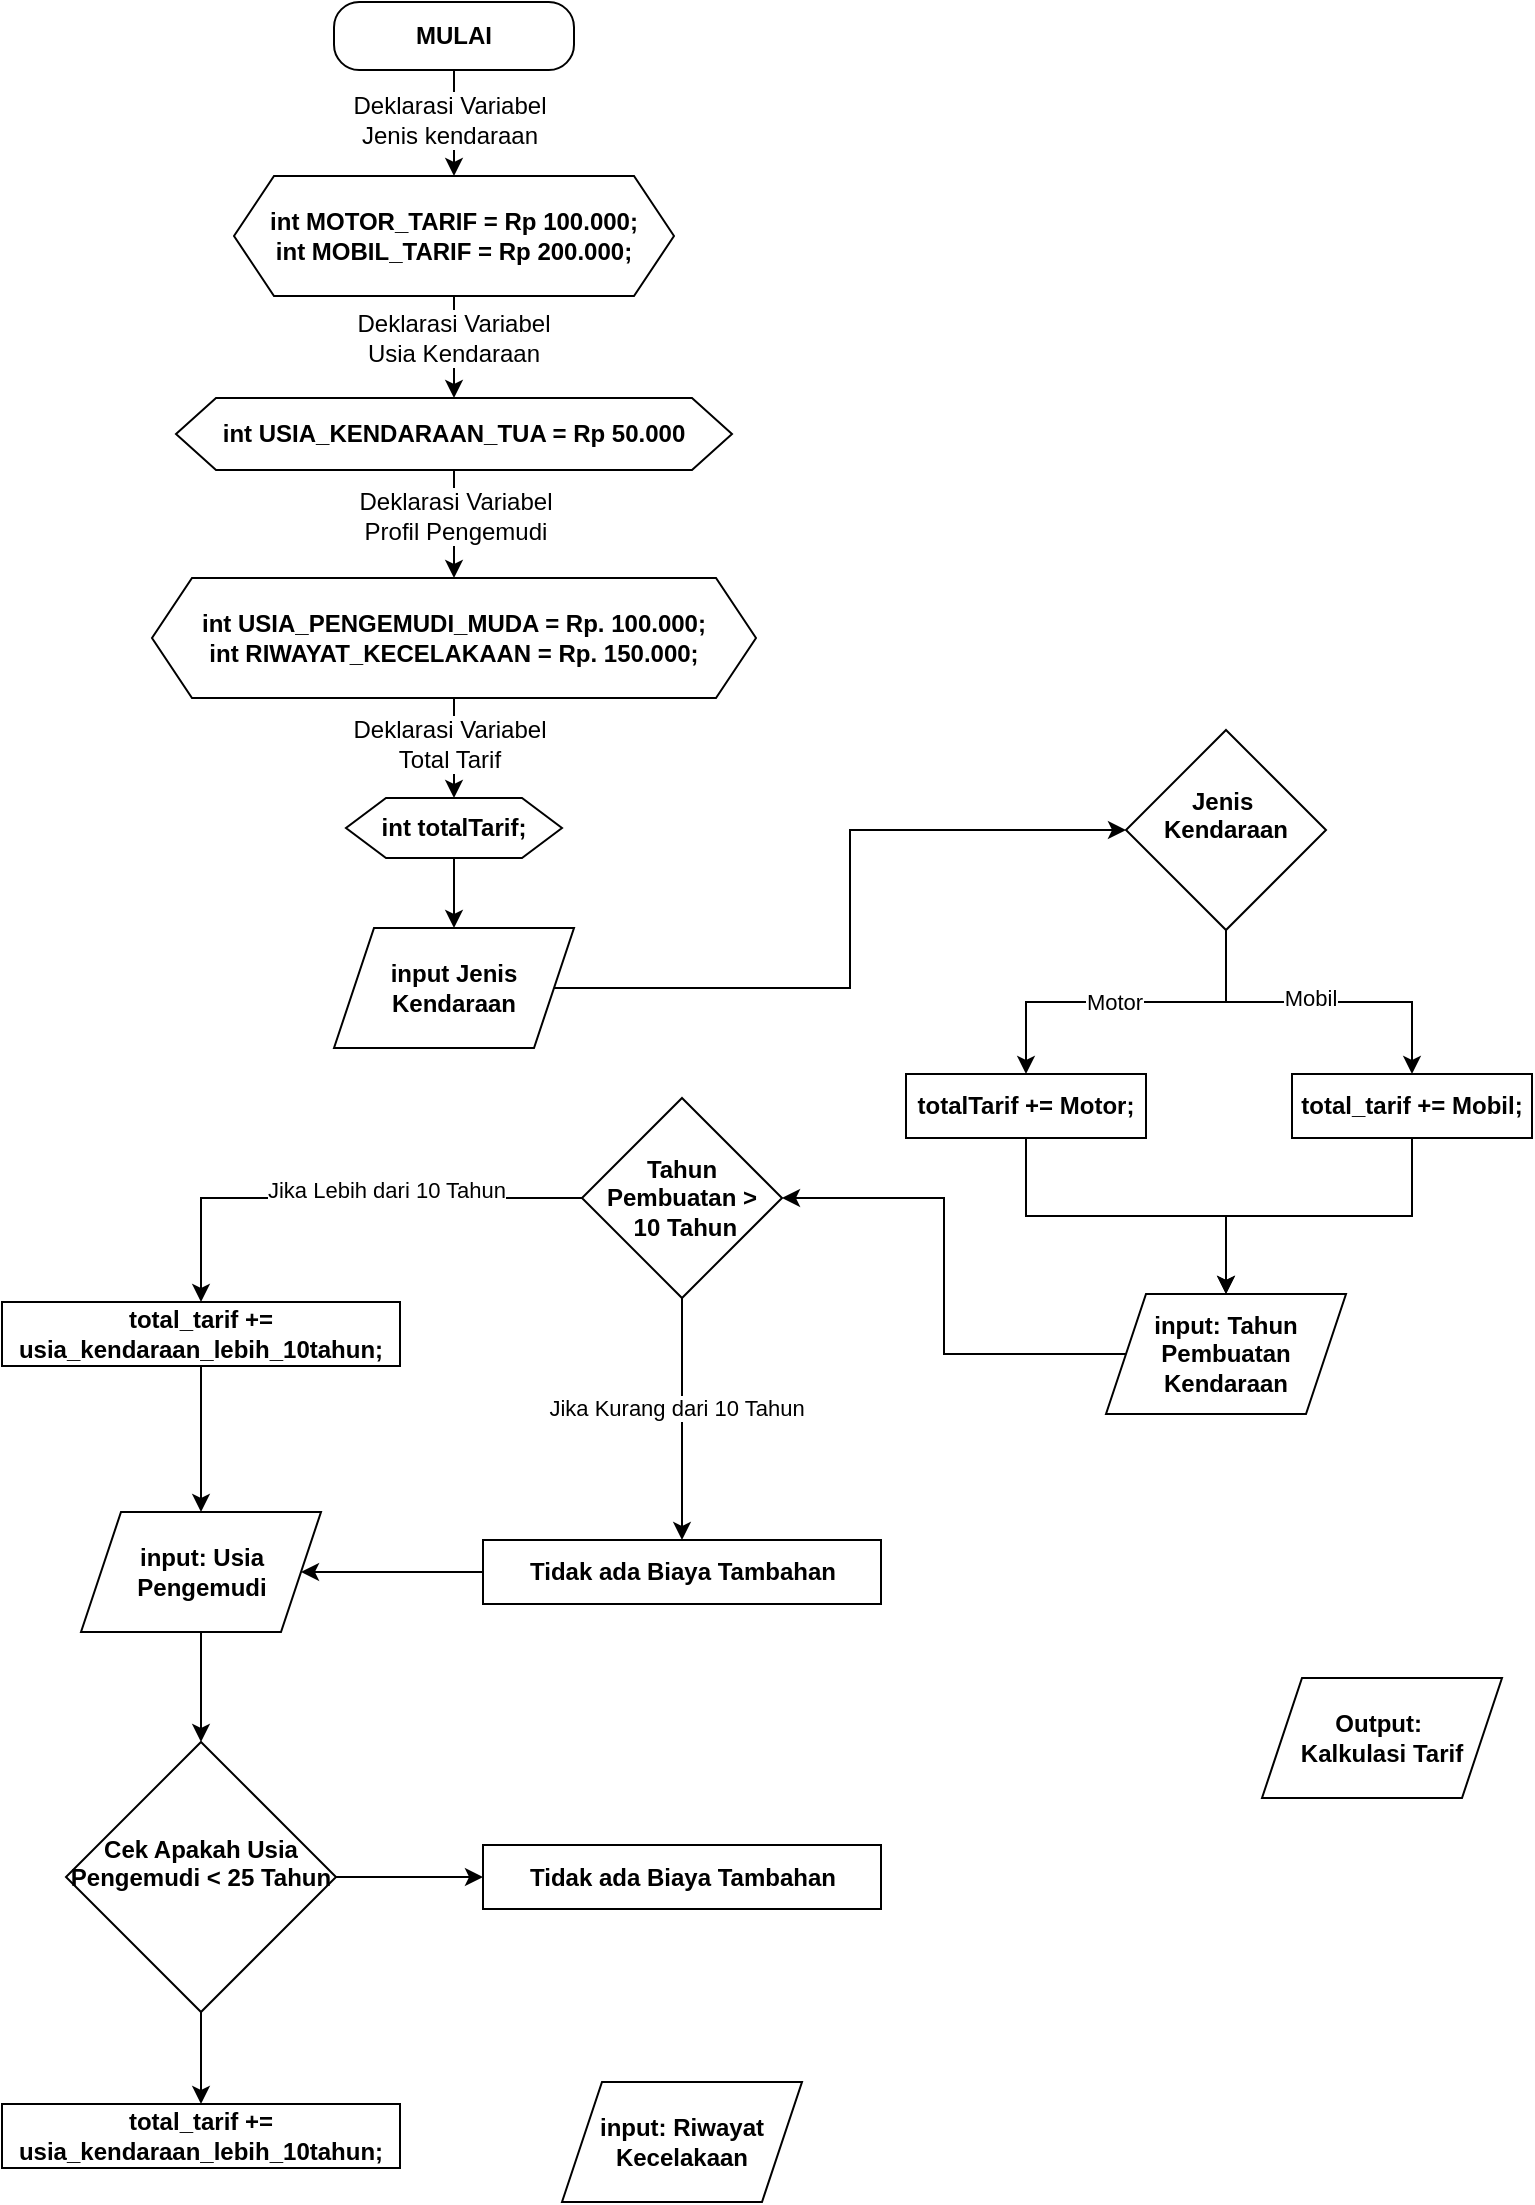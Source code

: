 <mxfile version="25.0.3">
  <diagram id="C5RBs43oDa-KdzZeNtuy" name="Page-1">
    <mxGraphModel grid="0" page="1" gridSize="10" guides="1" tooltips="1" connect="1" arrows="1" fold="1" pageScale="1" pageWidth="827" pageHeight="1169" background="#ffffff" math="0" shadow="0">
      <root>
        <mxCell id="WIyWlLk6GJQsqaUBKTNV-0" />
        <mxCell id="WIyWlLk6GJQsqaUBKTNV-1" parent="WIyWlLk6GJQsqaUBKTNV-0" />
        <mxCell id="32K8P8o3c46-vZ3ChS1r-31" value="" style="edgeStyle=orthogonalEdgeStyle;rounded=0;orthogonalLoop=1;jettySize=auto;html=1;" edge="1" parent="WIyWlLk6GJQsqaUBKTNV-1" source="32K8P8o3c46-vZ3ChS1r-0" target="32K8P8o3c46-vZ3ChS1r-20">
          <mxGeometry relative="1" as="geometry" />
        </mxCell>
        <mxCell id="32K8P8o3c46-vZ3ChS1r-0" value="input Jenis Kendaraan" style="shape=parallelogram;perimeter=parallelogramPerimeter;whiteSpace=wrap;html=1;fixedSize=1;fontStyle=1" vertex="1" parent="WIyWlLk6GJQsqaUBKTNV-1">
          <mxGeometry x="205" y="519" width="120" height="60" as="geometry" />
        </mxCell>
        <mxCell id="32K8P8o3c46-vZ3ChS1r-11" value="" style="edgeStyle=orthogonalEdgeStyle;rounded=0;orthogonalLoop=1;jettySize=auto;html=1;" edge="1" parent="WIyWlLk6GJQsqaUBKTNV-1" source="32K8P8o3c46-vZ3ChS1r-2" target="32K8P8o3c46-vZ3ChS1r-6">
          <mxGeometry relative="1" as="geometry" />
        </mxCell>
        <mxCell id="32K8P8o3c46-vZ3ChS1r-2" value="&lt;b&gt;MULAI&lt;/b&gt;" style="rounded=1;whiteSpace=wrap;html=1;arcSize=37;" vertex="1" parent="WIyWlLk6GJQsqaUBKTNV-1">
          <mxGeometry x="205" y="56" width="120" height="34" as="geometry" />
        </mxCell>
        <mxCell id="32K8P8o3c46-vZ3ChS1r-24" value="" style="edgeStyle=orthogonalEdgeStyle;rounded=0;orthogonalLoop=1;jettySize=auto;html=1;" edge="1" parent="WIyWlLk6GJQsqaUBKTNV-1" source="32K8P8o3c46-vZ3ChS1r-6" target="32K8P8o3c46-vZ3ChS1r-23">
          <mxGeometry relative="1" as="geometry" />
        </mxCell>
        <mxCell id="32K8P8o3c46-vZ3ChS1r-6" value="int MOTOR_TARIF = Rp 100.000;&lt;div&gt;int MOBIL_TARIF = Rp 200.000;&lt;/div&gt;" style="shape=hexagon;perimeter=hexagonPerimeter2;whiteSpace=wrap;html=1;fixedSize=1;fontStyle=1" vertex="1" parent="WIyWlLk6GJQsqaUBKTNV-1">
          <mxGeometry x="155" y="143" width="220" height="60" as="geometry" />
        </mxCell>
        <mxCell id="32K8P8o3c46-vZ3ChS1r-10" value="Deklarasi Variabel Jenis kendaraan" style="text;html=1;align=center;verticalAlign=middle;whiteSpace=wrap;rounded=0;labelBackgroundColor=default;" vertex="1" parent="WIyWlLk6GJQsqaUBKTNV-1">
          <mxGeometry x="201" y="100" width="124" height="30" as="geometry" />
        </mxCell>
        <mxCell id="32K8P8o3c46-vZ3ChS1r-30" value="" style="edgeStyle=orthogonalEdgeStyle;rounded=0;orthogonalLoop=1;jettySize=auto;html=1;entryX=0.5;entryY=0;entryDx=0;entryDy=0;" edge="1" parent="WIyWlLk6GJQsqaUBKTNV-1" source="32K8P8o3c46-vZ3ChS1r-12" target="32K8P8o3c46-vZ3ChS1r-55">
          <mxGeometry relative="1" as="geometry" />
        </mxCell>
        <mxCell id="32K8P8o3c46-vZ3ChS1r-12" value="int USIA_PENGEMUDI_MUDA = Rp. 100.000;&lt;div&gt;int&amp;nbsp;RIWAYAT_KECELAKAAN = Rp. 150.000;&lt;/div&gt;" style="shape=hexagon;perimeter=hexagonPerimeter2;whiteSpace=wrap;html=1;fixedSize=1;fontStyle=1;fontFamily=Helvetica;" vertex="1" parent="WIyWlLk6GJQsqaUBKTNV-1">
          <mxGeometry x="114" y="344" width="302" height="60" as="geometry" />
        </mxCell>
        <mxCell id="32K8P8o3c46-vZ3ChS1r-33" value="" style="edgeStyle=orthogonalEdgeStyle;rounded=0;orthogonalLoop=1;jettySize=auto;html=1;" edge="1" parent="WIyWlLk6GJQsqaUBKTNV-1" source="32K8P8o3c46-vZ3ChS1r-20" target="32K8P8o3c46-vZ3ChS1r-32">
          <mxGeometry relative="1" as="geometry" />
        </mxCell>
        <mxCell id="32K8P8o3c46-vZ3ChS1r-43" value="Motor" style="edgeLabel;html=1;align=center;verticalAlign=middle;resizable=0;points=[];" connectable="0" vertex="1" parent="32K8P8o3c46-vZ3ChS1r-33">
          <mxGeometry x="0.206" y="-1" relative="1" as="geometry">
            <mxPoint x="11" y="1" as="offset" />
          </mxGeometry>
        </mxCell>
        <mxCell id="32K8P8o3c46-vZ3ChS1r-37" value="" style="edgeStyle=orthogonalEdgeStyle;rounded=0;orthogonalLoop=1;jettySize=auto;html=1;" edge="1" parent="WIyWlLk6GJQsqaUBKTNV-1" source="32K8P8o3c46-vZ3ChS1r-20" target="32K8P8o3c46-vZ3ChS1r-34">
          <mxGeometry relative="1" as="geometry" />
        </mxCell>
        <mxCell id="32K8P8o3c46-vZ3ChS1r-42" value="Mobil" style="edgeLabel;html=1;align=center;verticalAlign=middle;resizable=0;points=[];" connectable="0" vertex="1" parent="32K8P8o3c46-vZ3ChS1r-37">
          <mxGeometry x="-0.272" y="2" relative="1" as="geometry">
            <mxPoint x="18" as="offset" />
          </mxGeometry>
        </mxCell>
        <mxCell id="32K8P8o3c46-vZ3ChS1r-20" value="&lt;b&gt;Jenis&amp;nbsp;&lt;/b&gt;&lt;div&gt;&lt;b&gt;Kendaraan&lt;/b&gt;&lt;/div&gt;&lt;div&gt;&lt;b&gt;&lt;br&gt;&lt;/b&gt;&lt;/div&gt;" style="rhombus;whiteSpace=wrap;html=1;" vertex="1" parent="WIyWlLk6GJQsqaUBKTNV-1">
          <mxGeometry x="601" y="420" width="100" height="100" as="geometry" />
        </mxCell>
        <mxCell id="32K8P8o3c46-vZ3ChS1r-29" value="" style="edgeStyle=orthogonalEdgeStyle;rounded=0;orthogonalLoop=1;jettySize=auto;html=1;" edge="1" parent="WIyWlLk6GJQsqaUBKTNV-1" source="32K8P8o3c46-vZ3ChS1r-23" target="32K8P8o3c46-vZ3ChS1r-12">
          <mxGeometry relative="1" as="geometry" />
        </mxCell>
        <mxCell id="32K8P8o3c46-vZ3ChS1r-23" value="int USIA_KENDARAAN_TUA = Rp 50.000" style="shape=hexagon;perimeter=hexagonPerimeter2;whiteSpace=wrap;html=1;fixedSize=1;fontStyle=1;fontFamily=Helvetica;" vertex="1" parent="WIyWlLk6GJQsqaUBKTNV-1">
          <mxGeometry x="126" y="254" width="278" height="36" as="geometry" />
        </mxCell>
        <mxCell id="32K8P8o3c46-vZ3ChS1r-25" value="Deklarasi Variabel Usia Kendaraan" style="text;html=1;align=center;verticalAlign=middle;whiteSpace=wrap;rounded=0;labelBackgroundColor=default;" vertex="1" parent="WIyWlLk6GJQsqaUBKTNV-1">
          <mxGeometry x="203" y="209" width="124" height="30" as="geometry" />
        </mxCell>
        <mxCell id="32K8P8o3c46-vZ3ChS1r-21" value="Deklarasi Variabel&lt;div&gt;Profil Pengemudi&lt;/div&gt;" style="text;html=1;align=center;verticalAlign=middle;whiteSpace=wrap;rounded=0;labelBackgroundColor=default;" vertex="1" parent="WIyWlLk6GJQsqaUBKTNV-1">
          <mxGeometry x="204" y="298" width="124" height="30" as="geometry" />
        </mxCell>
        <mxCell id="32K8P8o3c46-vZ3ChS1r-61" value="" style="edgeStyle=orthogonalEdgeStyle;rounded=0;orthogonalLoop=1;jettySize=auto;html=1;" edge="1" parent="WIyWlLk6GJQsqaUBKTNV-1" source="32K8P8o3c46-vZ3ChS1r-32" target="32K8P8o3c46-vZ3ChS1r-39">
          <mxGeometry relative="1" as="geometry" />
        </mxCell>
        <mxCell id="32K8P8o3c46-vZ3ChS1r-32" value="totalTarif += Motor;" style="rounded=0;whiteSpace=wrap;html=1;fontStyle=1" vertex="1" parent="WIyWlLk6GJQsqaUBKTNV-1">
          <mxGeometry x="491" y="592" width="120" height="32" as="geometry" />
        </mxCell>
        <mxCell id="32K8P8o3c46-vZ3ChS1r-63" value="" style="edgeStyle=orthogonalEdgeStyle;rounded=0;orthogonalLoop=1;jettySize=auto;html=1;" edge="1" parent="WIyWlLk6GJQsqaUBKTNV-1" source="32K8P8o3c46-vZ3ChS1r-34" target="32K8P8o3c46-vZ3ChS1r-39">
          <mxGeometry relative="1" as="geometry" />
        </mxCell>
        <mxCell id="32K8P8o3c46-vZ3ChS1r-34" value="total_tarif += Mobil;" style="rounded=0;whiteSpace=wrap;html=1;fontStyle=1" vertex="1" parent="WIyWlLk6GJQsqaUBKTNV-1">
          <mxGeometry x="684" y="592" width="120" height="32" as="geometry" />
        </mxCell>
        <mxCell id="32K8P8o3c46-vZ3ChS1r-65" value="" style="edgeStyle=orthogonalEdgeStyle;rounded=0;orthogonalLoop=1;jettySize=auto;html=1;" edge="1" parent="WIyWlLk6GJQsqaUBKTNV-1" source="32K8P8o3c46-vZ3ChS1r-38" target="32K8P8o3c46-vZ3ChS1r-64">
          <mxGeometry relative="1" as="geometry" />
        </mxCell>
        <mxCell id="32K8P8o3c46-vZ3ChS1r-66" value="Jika Lebih dari 10 Tahun" style="edgeLabel;html=1;align=center;verticalAlign=middle;resizable=0;points=[];" connectable="0" vertex="1" parent="32K8P8o3c46-vZ3ChS1r-65">
          <mxGeometry x="0.012" y="-4" relative="1" as="geometry">
            <mxPoint x="24" as="offset" />
          </mxGeometry>
        </mxCell>
        <mxCell id="32K8P8o3c46-vZ3ChS1r-68" value="" style="edgeStyle=orthogonalEdgeStyle;rounded=0;orthogonalLoop=1;jettySize=auto;html=1;" edge="1" parent="WIyWlLk6GJQsqaUBKTNV-1" source="32K8P8o3c46-vZ3ChS1r-38" target="32K8P8o3c46-vZ3ChS1r-67">
          <mxGeometry relative="1" as="geometry" />
        </mxCell>
        <mxCell id="32K8P8o3c46-vZ3ChS1r-69" value="Jika Kurang dari 10 Tahun" style="edgeLabel;html=1;align=center;verticalAlign=middle;resizable=0;points=[];" connectable="0" vertex="1" parent="32K8P8o3c46-vZ3ChS1r-68">
          <mxGeometry x="-0.103" y="-3" relative="1" as="geometry">
            <mxPoint as="offset" />
          </mxGeometry>
        </mxCell>
        <mxCell id="32K8P8o3c46-vZ3ChS1r-38" value="&lt;div&gt;&lt;b&gt;Tahun Pembuatan &amp;gt;&lt;/b&gt;&lt;/div&gt;&lt;div&gt;&lt;b&gt;&amp;nbsp;10 Tahun&lt;/b&gt;&lt;/div&gt;" style="rhombus;whiteSpace=wrap;html=1;" vertex="1" parent="WIyWlLk6GJQsqaUBKTNV-1">
          <mxGeometry x="329" y="604" width="100" height="100" as="geometry" />
        </mxCell>
        <mxCell id="32K8P8o3c46-vZ3ChS1r-53" value="" style="edgeStyle=orthogonalEdgeStyle;rounded=0;orthogonalLoop=1;jettySize=auto;html=1;" edge="1" parent="WIyWlLk6GJQsqaUBKTNV-1" source="32K8P8o3c46-vZ3ChS1r-39" target="32K8P8o3c46-vZ3ChS1r-38">
          <mxGeometry relative="1" as="geometry" />
        </mxCell>
        <mxCell id="32K8P8o3c46-vZ3ChS1r-39" value="&lt;span style=&quot;font-weight: 700;&quot;&gt;input: Tahun Pembuatan Kendaraan&lt;/span&gt;" style="shape=parallelogram;perimeter=parallelogramPerimeter;whiteSpace=wrap;html=1;fixedSize=1;" vertex="1" parent="WIyWlLk6GJQsqaUBKTNV-1">
          <mxGeometry x="591" y="702" width="120" height="60" as="geometry" />
        </mxCell>
        <mxCell id="32K8P8o3c46-vZ3ChS1r-49" value="&lt;span style=&quot;font-weight: 700;&quot;&gt;Output:&amp;nbsp;&lt;/span&gt;&lt;div&gt;&lt;span style=&quot;font-weight: 700;&quot;&gt;Kalkulasi Tarif&lt;/span&gt;&lt;/div&gt;" style="shape=parallelogram;perimeter=parallelogramPerimeter;whiteSpace=wrap;html=1;fixedSize=1;" vertex="1" parent="WIyWlLk6GJQsqaUBKTNV-1">
          <mxGeometry x="669" y="894" width="120" height="60" as="geometry" />
        </mxCell>
        <mxCell id="32K8P8o3c46-vZ3ChS1r-54" value="Deklarasi Variabel&lt;div&gt;Total Tarif&lt;/div&gt;" style="text;html=1;align=center;verticalAlign=middle;whiteSpace=wrap;rounded=0;labelBackgroundColor=default;" vertex="1" parent="WIyWlLk6GJQsqaUBKTNV-1">
          <mxGeometry x="201" y="412" width="124" height="30" as="geometry" />
        </mxCell>
        <mxCell id="32K8P8o3c46-vZ3ChS1r-60" value="" style="edgeStyle=orthogonalEdgeStyle;rounded=0;orthogonalLoop=1;jettySize=auto;html=1;" edge="1" parent="WIyWlLk6GJQsqaUBKTNV-1" source="32K8P8o3c46-vZ3ChS1r-55" target="32K8P8o3c46-vZ3ChS1r-0">
          <mxGeometry relative="1" as="geometry" />
        </mxCell>
        <mxCell id="32K8P8o3c46-vZ3ChS1r-55" value="int totalTarif;" style="shape=hexagon;perimeter=hexagonPerimeter2;whiteSpace=wrap;html=1;fixedSize=1;fontStyle=1;fontFamily=Helvetica;" vertex="1" parent="WIyWlLk6GJQsqaUBKTNV-1">
          <mxGeometry x="211" y="454" width="108" height="30" as="geometry" />
        </mxCell>
        <mxCell id="32K8P8o3c46-vZ3ChS1r-71" value="" style="edgeStyle=orthogonalEdgeStyle;rounded=0;orthogonalLoop=1;jettySize=auto;html=1;" edge="1" parent="WIyWlLk6GJQsqaUBKTNV-1" source="32K8P8o3c46-vZ3ChS1r-64" target="32K8P8o3c46-vZ3ChS1r-70">
          <mxGeometry relative="1" as="geometry" />
        </mxCell>
        <mxCell id="32K8P8o3c46-vZ3ChS1r-64" value="total_tarif += usia_kendaraan_lebih_10tahun;" style="rounded=0;whiteSpace=wrap;html=1;fontStyle=1" vertex="1" parent="WIyWlLk6GJQsqaUBKTNV-1">
          <mxGeometry x="39" y="706" width="199" height="32" as="geometry" />
        </mxCell>
        <mxCell id="32K8P8o3c46-vZ3ChS1r-72" value="" style="edgeStyle=orthogonalEdgeStyle;rounded=0;orthogonalLoop=1;jettySize=auto;html=1;" edge="1" parent="WIyWlLk6GJQsqaUBKTNV-1" source="32K8P8o3c46-vZ3ChS1r-67" target="32K8P8o3c46-vZ3ChS1r-70">
          <mxGeometry relative="1" as="geometry" />
        </mxCell>
        <mxCell id="32K8P8o3c46-vZ3ChS1r-67" value="Tidak ada Biaya Tambahan" style="rounded=0;whiteSpace=wrap;html=1;fontStyle=1" vertex="1" parent="WIyWlLk6GJQsqaUBKTNV-1">
          <mxGeometry x="279.5" y="825" width="199" height="32" as="geometry" />
        </mxCell>
        <mxCell id="32K8P8o3c46-vZ3ChS1r-74" value="" style="edgeStyle=orthogonalEdgeStyle;rounded=0;orthogonalLoop=1;jettySize=auto;html=1;" edge="1" parent="WIyWlLk6GJQsqaUBKTNV-1" source="32K8P8o3c46-vZ3ChS1r-70" target="32K8P8o3c46-vZ3ChS1r-73">
          <mxGeometry relative="1" as="geometry" />
        </mxCell>
        <mxCell id="32K8P8o3c46-vZ3ChS1r-70" value="&lt;span style=&quot;font-weight: 700;&quot;&gt;input: Usia Pengemudi&lt;/span&gt;" style="shape=parallelogram;perimeter=parallelogramPerimeter;whiteSpace=wrap;html=1;fixedSize=1;" vertex="1" parent="WIyWlLk6GJQsqaUBKTNV-1">
          <mxGeometry x="78.5" y="811" width="120" height="60" as="geometry" />
        </mxCell>
        <mxCell id="32K8P8o3c46-vZ3ChS1r-79" value="" style="edgeStyle=orthogonalEdgeStyle;rounded=0;orthogonalLoop=1;jettySize=auto;html=1;" edge="1" parent="WIyWlLk6GJQsqaUBKTNV-1" source="32K8P8o3c46-vZ3ChS1r-73" target="32K8P8o3c46-vZ3ChS1r-77">
          <mxGeometry relative="1" as="geometry" />
        </mxCell>
        <mxCell id="32K8P8o3c46-vZ3ChS1r-82" value="" style="edgeStyle=orthogonalEdgeStyle;rounded=0;orthogonalLoop=1;jettySize=auto;html=1;" edge="1" parent="WIyWlLk6GJQsqaUBKTNV-1" source="32K8P8o3c46-vZ3ChS1r-73" target="32K8P8o3c46-vZ3ChS1r-80">
          <mxGeometry relative="1" as="geometry" />
        </mxCell>
        <mxCell id="32K8P8o3c46-vZ3ChS1r-73" value="&lt;div&gt;&lt;b&gt;Cek Apakah Usia Pengemudi &amp;lt; 25 Tahun&lt;/b&gt;&lt;/div&gt;&lt;div&gt;&lt;b&gt;&lt;br&gt;&lt;/b&gt;&lt;/div&gt;" style="rhombus;whiteSpace=wrap;html=1;" vertex="1" parent="WIyWlLk6GJQsqaUBKTNV-1">
          <mxGeometry x="71" y="926" width="135" height="135" as="geometry" />
        </mxCell>
        <mxCell id="32K8P8o3c46-vZ3ChS1r-77" value="total_tarif += usia_kendaraan_lebih_10tahun;" style="rounded=0;whiteSpace=wrap;html=1;fontStyle=1" vertex="1" parent="WIyWlLk6GJQsqaUBKTNV-1">
          <mxGeometry x="39" y="1107" width="199" height="32" as="geometry" />
        </mxCell>
        <mxCell id="32K8P8o3c46-vZ3ChS1r-80" value="Tidak ada Biaya Tambahan" style="rounded=0;whiteSpace=wrap;html=1;fontStyle=1" vertex="1" parent="WIyWlLk6GJQsqaUBKTNV-1">
          <mxGeometry x="279.5" y="977.5" width="199" height="32" as="geometry" />
        </mxCell>
        <mxCell id="32K8P8o3c46-vZ3ChS1r-83" value="&lt;span style=&quot;font-weight: 700;&quot;&gt;input: Riwayat Kecelakaan&lt;/span&gt;" style="shape=parallelogram;perimeter=parallelogramPerimeter;whiteSpace=wrap;html=1;fixedSize=1;" vertex="1" parent="WIyWlLk6GJQsqaUBKTNV-1">
          <mxGeometry x="319" y="1096" width="120" height="60" as="geometry" />
        </mxCell>
      </root>
    </mxGraphModel>
  </diagram>
</mxfile>
